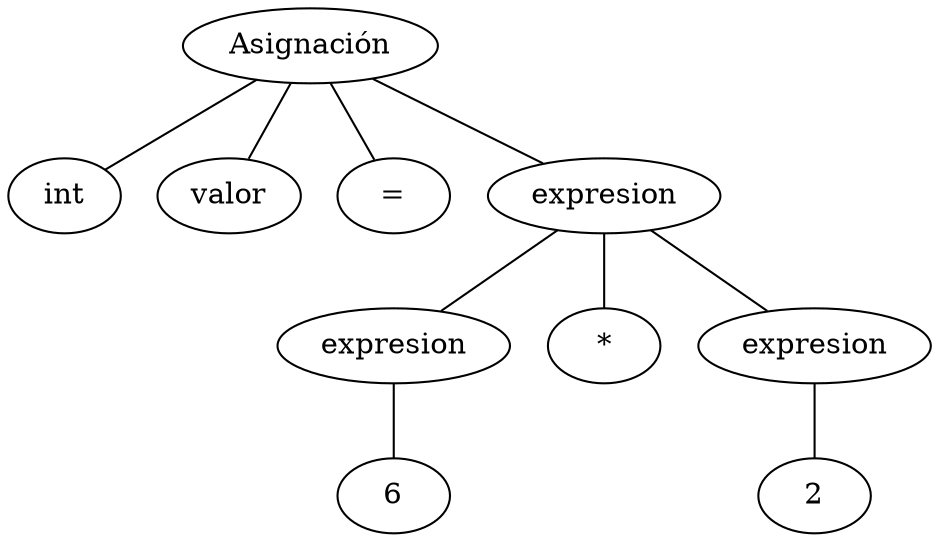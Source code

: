 graph {
ordering="out"
1[label="6"]
2[label="expresion"]
2--1
3[label="2"]
4[label="expresion"]
4--3
5[label="*"]
6[label="expresion"]
6--2
6--5
6--4
7[label="valor"]
8[label="Asignación"]
8--int
8--7
8--"="
8--6

}
